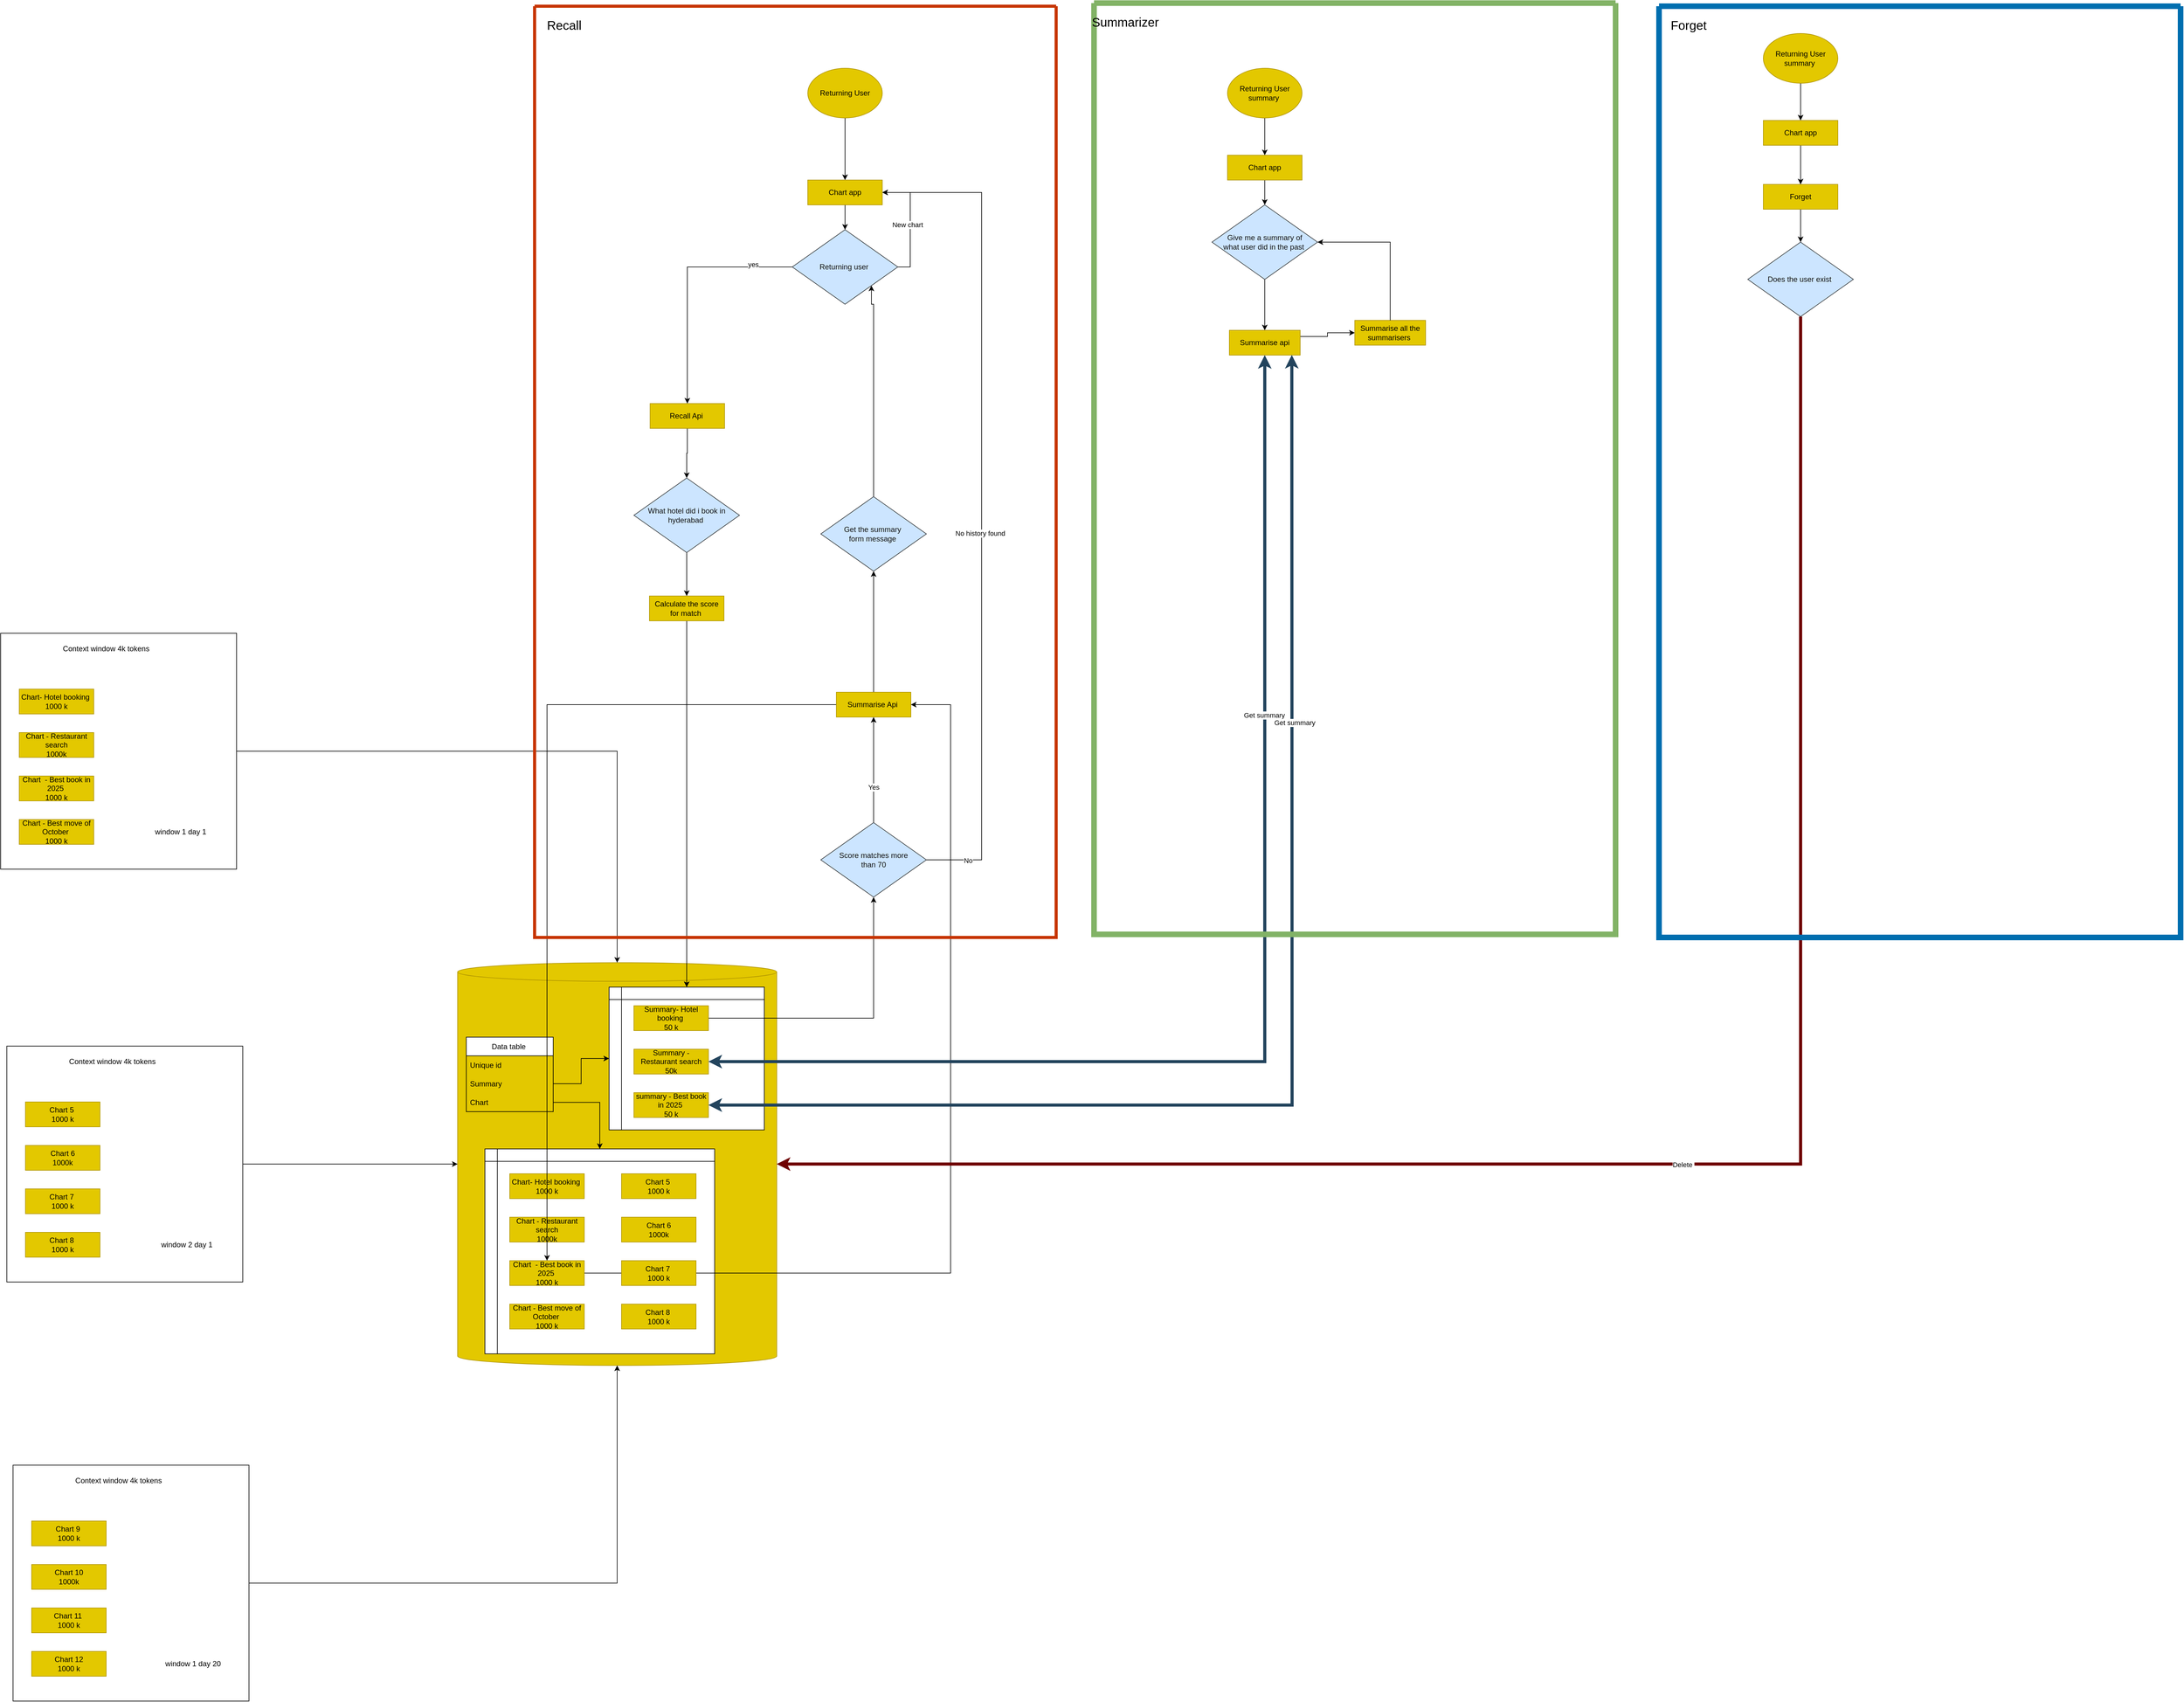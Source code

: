 <mxfile version="28.2.8" pages="2">
  <diagram id="8LyqSPcEujd6KH6hlyxl" name="New_architecture">
    <mxGraphModel dx="2545" dy="3112" grid="1" gridSize="7" guides="1" tooltips="1" connect="1" arrows="1" fold="1" page="1" pageScale="1" pageWidth="827" pageHeight="1169" math="0" shadow="0">
      <root>
        <mxCell id="0" />
        <mxCell id="1" parent="0" />
        <mxCell id="uuoD8QPb-tx_Q9Rzocjs-1" value="" style="whiteSpace=wrap;html=1;aspect=fixed;" parent="1" vertex="1">
          <mxGeometry x="290" width="380" height="380" as="geometry" />
        </mxCell>
        <mxCell id="uuoD8QPb-tx_Q9Rzocjs-2" value="Chart 1&amp;nbsp;&lt;div&gt;1000 k&lt;/div&gt;" style="rounded=0;whiteSpace=wrap;html=1;fillColor=#e3c800;fontColor=#000000;strokeColor=#B09500;" parent="1" vertex="1">
          <mxGeometry x="320" y="90" width="120" height="40" as="geometry" />
        </mxCell>
        <mxCell id="uuoD8QPb-tx_Q9Rzocjs-3" value="Chart - Restaurant search&lt;div&gt;1000k&lt;/div&gt;" style="rounded=0;whiteSpace=wrap;html=1;fillColor=#e3c800;fontColor=#000000;strokeColor=#B09500;" parent="1" vertex="1">
          <mxGeometry x="320" y="160" width="120" height="40" as="geometry" />
        </mxCell>
        <mxCell id="uuoD8QPb-tx_Q9Rzocjs-4" value="Chart&amp;nbsp; - Best book in 2025&amp;nbsp;&lt;div&gt;1000 k&lt;/div&gt;" style="rounded=0;whiteSpace=wrap;html=1;fillColor=#e3c800;fontColor=#000000;strokeColor=#B09500;" parent="1" vertex="1">
          <mxGeometry x="320" y="230" width="120" height="40" as="geometry" />
        </mxCell>
        <mxCell id="uuoD8QPb-tx_Q9Rzocjs-5" value="Chart - Best move of October&amp;nbsp;&lt;div&gt;1000 k&lt;/div&gt;" style="rounded=0;whiteSpace=wrap;html=1;fillColor=#e3c800;fontColor=#000000;strokeColor=#B09500;" parent="1" vertex="1">
          <mxGeometry x="320" y="300" width="120" height="40" as="geometry" />
        </mxCell>
        <mxCell id="uuoD8QPb-tx_Q9Rzocjs-6" value="Context window 4k tokens" style="text;html=1;align=center;verticalAlign=middle;whiteSpace=wrap;rounded=0;" parent="1" vertex="1">
          <mxGeometry x="380" y="10" width="160" height="30" as="geometry" />
        </mxCell>
        <mxCell id="uuoD8QPb-tx_Q9Rzocjs-12" value="window 1 day 1" style="text;html=1;align=center;verticalAlign=middle;whiteSpace=wrap;rounded=0;" parent="1" vertex="1">
          <mxGeometry x="500" y="305" width="160" height="30" as="geometry" />
        </mxCell>
        <mxCell id="uuoD8QPb-tx_Q9Rzocjs-13" value="" style="whiteSpace=wrap;html=1;aspect=fixed;" parent="1" vertex="1">
          <mxGeometry x="300" y="665" width="380" height="380" as="geometry" />
        </mxCell>
        <mxCell id="uuoD8QPb-tx_Q9Rzocjs-14" value="Chart 5&amp;nbsp;&lt;div&gt;1000 k&lt;/div&gt;" style="rounded=0;whiteSpace=wrap;html=1;fillColor=#e3c800;fontColor=#000000;strokeColor=#B09500;" parent="1" vertex="1">
          <mxGeometry x="330" y="755" width="120" height="40" as="geometry" />
        </mxCell>
        <mxCell id="uuoD8QPb-tx_Q9Rzocjs-15" value="Chart 6&lt;div&gt;1000k&lt;/div&gt;" style="rounded=0;whiteSpace=wrap;html=1;fillColor=#e3c800;fontColor=#000000;strokeColor=#B09500;" parent="1" vertex="1">
          <mxGeometry x="330" y="825" width="120" height="40" as="geometry" />
        </mxCell>
        <mxCell id="uuoD8QPb-tx_Q9Rzocjs-16" value="Chart 7&amp;nbsp;&lt;div&gt;1000 k&lt;/div&gt;" style="rounded=0;whiteSpace=wrap;html=1;fillColor=#e3c800;fontColor=#000000;strokeColor=#B09500;" parent="1" vertex="1">
          <mxGeometry x="330" y="895" width="120" height="40" as="geometry" />
        </mxCell>
        <mxCell id="uuoD8QPb-tx_Q9Rzocjs-17" value="Chart 8&amp;nbsp;&lt;div&gt;1000 k&lt;/div&gt;" style="rounded=0;whiteSpace=wrap;html=1;fillColor=#e3c800;fontColor=#000000;strokeColor=#B09500;" parent="1" vertex="1">
          <mxGeometry x="330" y="965" width="120" height="40" as="geometry" />
        </mxCell>
        <mxCell id="uuoD8QPb-tx_Q9Rzocjs-18" value="Context window 4k tokens" style="text;html=1;align=center;verticalAlign=middle;whiteSpace=wrap;rounded=0;" parent="1" vertex="1">
          <mxGeometry x="390" y="675" width="160" height="30" as="geometry" />
        </mxCell>
        <mxCell id="uuoD8QPb-tx_Q9Rzocjs-24" value="window 2 day 1" style="text;html=1;align=center;verticalAlign=middle;whiteSpace=wrap;rounded=0;" parent="1" vertex="1">
          <mxGeometry x="510" y="970" width="160" height="30" as="geometry" />
        </mxCell>
        <mxCell id="uuoD8QPb-tx_Q9Rzocjs-25" value="" style="whiteSpace=wrap;html=1;aspect=fixed;" parent="1" vertex="1">
          <mxGeometry x="310" y="1340" width="380" height="380" as="geometry" />
        </mxCell>
        <mxCell id="uuoD8QPb-tx_Q9Rzocjs-26" value="Chart 9&amp;nbsp;&lt;div&gt;1000 k&lt;/div&gt;" style="rounded=0;whiteSpace=wrap;html=1;fillColor=#e3c800;fontColor=#000000;strokeColor=#B09500;" parent="1" vertex="1">
          <mxGeometry x="340" y="1430" width="120" height="40" as="geometry" />
        </mxCell>
        <mxCell id="uuoD8QPb-tx_Q9Rzocjs-27" value="Chart 10&lt;div&gt;1000k&lt;/div&gt;" style="rounded=0;whiteSpace=wrap;html=1;fillColor=#e3c800;fontColor=#000000;strokeColor=#B09500;" parent="1" vertex="1">
          <mxGeometry x="340" y="1500" width="120" height="40" as="geometry" />
        </mxCell>
        <mxCell id="uuoD8QPb-tx_Q9Rzocjs-28" value="Chart 11&amp;nbsp;&lt;div&gt;1000 k&lt;/div&gt;" style="rounded=0;whiteSpace=wrap;html=1;fillColor=#e3c800;fontColor=#000000;strokeColor=#B09500;" parent="1" vertex="1">
          <mxGeometry x="340" y="1570" width="120" height="40" as="geometry" />
        </mxCell>
        <mxCell id="uuoD8QPb-tx_Q9Rzocjs-29" value="Chart 12&lt;div&gt;1000 k&lt;/div&gt;" style="rounded=0;whiteSpace=wrap;html=1;fillColor=#e3c800;fontColor=#000000;strokeColor=#B09500;" parent="1" vertex="1">
          <mxGeometry x="340" y="1640" width="120" height="40" as="geometry" />
        </mxCell>
        <mxCell id="uuoD8QPb-tx_Q9Rzocjs-30" value="Context window 4k tokens" style="text;html=1;align=center;verticalAlign=middle;whiteSpace=wrap;rounded=0;" parent="1" vertex="1">
          <mxGeometry x="400" y="1350" width="160" height="30" as="geometry" />
        </mxCell>
        <mxCell id="uuoD8QPb-tx_Q9Rzocjs-36" value="window 1 day 20" style="text;html=1;align=center;verticalAlign=middle;whiteSpace=wrap;rounded=0;" parent="1" vertex="1">
          <mxGeometry x="520" y="1645" width="160" height="30" as="geometry" />
        </mxCell>
        <mxCell id="uuoD8QPb-tx_Q9Rzocjs-37" value="Chart- Hotel booking&amp;nbsp;&lt;div&gt;1000 k&lt;/div&gt;" style="rounded=0;whiteSpace=wrap;html=1;fillColor=#e3c800;fontColor=#000000;strokeColor=#B09500;" parent="1" vertex="1">
          <mxGeometry x="320" y="90" width="120" height="40" as="geometry" />
        </mxCell>
        <mxCell id="9zUU7KiRwPACSc13QW3s-1" value="" style="shape=cylinder3;whiteSpace=wrap;html=1;boundedLbl=1;backgroundOutline=1;size=15;fillColor=#e3c800;fontColor=#000000;strokeColor=#B09500;" parent="1" vertex="1">
          <mxGeometry x="1026" y="530.63" width="514" height="648.75" as="geometry" />
        </mxCell>
        <mxCell id="9zUU7KiRwPACSc13QW3s-2" value="Data table&amp;nbsp;" style="swimlane;fontStyle=0;childLayout=stackLayout;horizontal=1;startSize=30;horizontalStack=0;resizeParent=1;resizeParentMax=0;resizeLast=0;collapsible=1;marginBottom=0;whiteSpace=wrap;html=1;" parent="1" vertex="1">
          <mxGeometry x="1040" y="650.63" width="140" height="120" as="geometry" />
        </mxCell>
        <mxCell id="9zUU7KiRwPACSc13QW3s-3" value="Unique id&amp;nbsp;" style="text;strokeColor=none;fillColor=none;align=left;verticalAlign=middle;spacingLeft=4;spacingRight=4;overflow=hidden;points=[[0,0.5],[1,0.5]];portConstraint=eastwest;rotatable=0;whiteSpace=wrap;html=1;" parent="9zUU7KiRwPACSc13QW3s-2" vertex="1">
          <mxGeometry y="30" width="140" height="30" as="geometry" />
        </mxCell>
        <mxCell id="9zUU7KiRwPACSc13QW3s-4" value="Summary&amp;nbsp;" style="text;strokeColor=none;fillColor=none;align=left;verticalAlign=middle;spacingLeft=4;spacingRight=4;overflow=hidden;points=[[0,0.5],[1,0.5]];portConstraint=eastwest;rotatable=0;whiteSpace=wrap;html=1;" parent="9zUU7KiRwPACSc13QW3s-2" vertex="1">
          <mxGeometry y="60" width="140" height="30" as="geometry" />
        </mxCell>
        <mxCell id="9zUU7KiRwPACSc13QW3s-5" value="Chart&amp;nbsp;" style="text;strokeColor=none;fillColor=none;align=left;verticalAlign=middle;spacingLeft=4;spacingRight=4;overflow=hidden;points=[[0,0.5],[1,0.5]];portConstraint=eastwest;rotatable=0;whiteSpace=wrap;html=1;" parent="9zUU7KiRwPACSc13QW3s-2" vertex="1">
          <mxGeometry y="90" width="140" height="30" as="geometry" />
        </mxCell>
        <mxCell id="9zUU7KiRwPACSc13QW3s-8" style="edgeStyle=orthogonalEdgeStyle;rounded=0;orthogonalLoop=1;jettySize=auto;html=1;entryX=0.5;entryY=0;entryDx=0;entryDy=0;entryPerimeter=0;" parent="1" source="uuoD8QPb-tx_Q9Rzocjs-1" target="9zUU7KiRwPACSc13QW3s-1" edge="1">
          <mxGeometry relative="1" as="geometry" />
        </mxCell>
        <mxCell id="9zUU7KiRwPACSc13QW3s-9" style="edgeStyle=orthogonalEdgeStyle;rounded=0;orthogonalLoop=1;jettySize=auto;html=1;entryX=0;entryY=0.5;entryDx=0;entryDy=0;entryPerimeter=0;" parent="1" source="uuoD8QPb-tx_Q9Rzocjs-13" target="9zUU7KiRwPACSc13QW3s-1" edge="1">
          <mxGeometry relative="1" as="geometry" />
        </mxCell>
        <mxCell id="9zUU7KiRwPACSc13QW3s-10" style="edgeStyle=orthogonalEdgeStyle;rounded=0;orthogonalLoop=1;jettySize=auto;html=1;exitX=1;exitY=0.5;exitDx=0;exitDy=0;entryX=0.5;entryY=1;entryDx=0;entryDy=0;entryPerimeter=0;" parent="1" source="uuoD8QPb-tx_Q9Rzocjs-25" target="9zUU7KiRwPACSc13QW3s-1" edge="1">
          <mxGeometry relative="1" as="geometry" />
        </mxCell>
        <mxCell id="9zUU7KiRwPACSc13QW3s-13" value="" style="shape=internalStorage;whiteSpace=wrap;html=1;backgroundOutline=1;" parent="1" vertex="1">
          <mxGeometry x="1070" y="830.63" width="370" height="330" as="geometry" />
        </mxCell>
        <mxCell id="9zUU7KiRwPACSc13QW3s-19" value="Chart - Restaurant search&lt;div&gt;1000k&lt;/div&gt;" style="rounded=0;whiteSpace=wrap;html=1;fillColor=#e3c800;fontColor=#000000;strokeColor=#B09500;" parent="1" vertex="1">
          <mxGeometry x="1110" y="940.63" width="120" height="40" as="geometry" />
        </mxCell>
        <mxCell id="aKKALhu0EyCBKWYZAUui-30" style="edgeStyle=orthogonalEdgeStyle;rounded=0;orthogonalLoop=1;jettySize=auto;html=1;exitX=1;exitY=0.5;exitDx=0;exitDy=0;" parent="1" source="9zUU7KiRwPACSc13QW3s-20" target="aKKALhu0EyCBKWYZAUui-11" edge="1">
          <mxGeometry relative="1" as="geometry">
            <mxPoint x="1770" y="110" as="targetPoint" />
            <Array as="points">
              <mxPoint x="1820" y="1031" />
              <mxPoint x="1820" y="115" />
            </Array>
          </mxGeometry>
        </mxCell>
        <mxCell id="9zUU7KiRwPACSc13QW3s-20" value="Chart&amp;nbsp; - Best book in 2025&amp;nbsp;&lt;div&gt;1000 k&lt;/div&gt;" style="rounded=0;whiteSpace=wrap;html=1;fillColor=#e3c800;fontColor=#000000;strokeColor=#B09500;" parent="1" vertex="1">
          <mxGeometry x="1110" y="1010.63" width="120" height="40" as="geometry" />
        </mxCell>
        <mxCell id="9zUU7KiRwPACSc13QW3s-21" value="Chart - Best move of October&amp;nbsp;&lt;div&gt;1000 k&lt;/div&gt;" style="rounded=0;whiteSpace=wrap;html=1;fillColor=#e3c800;fontColor=#000000;strokeColor=#B09500;" parent="1" vertex="1">
          <mxGeometry x="1110" y="1080.63" width="120" height="40" as="geometry" />
        </mxCell>
        <mxCell id="9zUU7KiRwPACSc13QW3s-22" value="Chart- Hotel booking&amp;nbsp;&lt;div&gt;1000 k&lt;/div&gt;" style="rounded=0;whiteSpace=wrap;html=1;fillColor=#e3c800;fontColor=#000000;strokeColor=#B09500;" parent="1" vertex="1">
          <mxGeometry x="1110" y="870.63" width="120" height="40" as="geometry" />
        </mxCell>
        <mxCell id="9zUU7KiRwPACSc13QW3s-23" value="Chart 5&amp;nbsp;&lt;div&gt;1000 k&lt;/div&gt;" style="rounded=0;whiteSpace=wrap;html=1;fillColor=#e3c800;fontColor=#000000;strokeColor=#B09500;" parent="1" vertex="1">
          <mxGeometry x="1290" y="870.63" width="120" height="40" as="geometry" />
        </mxCell>
        <mxCell id="9zUU7KiRwPACSc13QW3s-24" value="Chart 6&lt;div&gt;1000k&lt;/div&gt;" style="rounded=0;whiteSpace=wrap;html=1;fillColor=#e3c800;fontColor=#000000;strokeColor=#B09500;" parent="1" vertex="1">
          <mxGeometry x="1290" y="940.63" width="120" height="40" as="geometry" />
        </mxCell>
        <mxCell id="9zUU7KiRwPACSc13QW3s-25" value="Chart 7&amp;nbsp;&lt;div&gt;1000 k&lt;/div&gt;" style="rounded=0;whiteSpace=wrap;html=1;fillColor=#e3c800;fontColor=#000000;strokeColor=#B09500;" parent="1" vertex="1">
          <mxGeometry x="1290" y="1010.63" width="120" height="40" as="geometry" />
        </mxCell>
        <mxCell id="9zUU7KiRwPACSc13QW3s-26" value="Chart 8&amp;nbsp;&lt;div&gt;1000 k&lt;/div&gt;" style="rounded=0;whiteSpace=wrap;html=1;fillColor=#e3c800;fontColor=#000000;strokeColor=#B09500;" parent="1" vertex="1">
          <mxGeometry x="1290" y="1080.63" width="120" height="40" as="geometry" />
        </mxCell>
        <mxCell id="TGl_6hskBly4IPpIEudd-1" style="edgeStyle=orthogonalEdgeStyle;rounded=0;orthogonalLoop=1;jettySize=auto;html=1;entryX=0.5;entryY=0;entryDx=0;entryDy=0;" parent="1" source="9zUU7KiRwPACSc13QW3s-5" target="9zUU7KiRwPACSc13QW3s-13" edge="1">
          <mxGeometry relative="1" as="geometry" />
        </mxCell>
        <mxCell id="aKKALhu0EyCBKWYZAUui-13" style="edgeStyle=orthogonalEdgeStyle;rounded=0;orthogonalLoop=1;jettySize=auto;html=1;" parent="1" source="aKKALhu0EyCBKWYZAUui-1" target="aKKALhu0EyCBKWYZAUui-2" edge="1">
          <mxGeometry relative="1" as="geometry" />
        </mxCell>
        <mxCell id="aKKALhu0EyCBKWYZAUui-1" value="Recall Api&amp;nbsp;" style="rounded=0;whiteSpace=wrap;html=1;fillColor=#e3c800;fontColor=#000000;strokeColor=#B09500;" parent="1" vertex="1">
          <mxGeometry x="1336" y="-370" width="120" height="40" as="geometry" />
        </mxCell>
        <mxCell id="aKKALhu0EyCBKWYZAUui-14" style="edgeStyle=orthogonalEdgeStyle;rounded=0;orthogonalLoop=1;jettySize=auto;html=1;entryX=0.5;entryY=0;entryDx=0;entryDy=0;" parent="1" source="aKKALhu0EyCBKWYZAUui-2" target="aKKALhu0EyCBKWYZAUui-15" edge="1">
          <mxGeometry relative="1" as="geometry">
            <mxPoint x="1395" y="-20" as="targetPoint" />
          </mxGeometry>
        </mxCell>
        <mxCell id="aKKALhu0EyCBKWYZAUui-2" value="&lt;font style=&quot;color: rgb(17, 17, 17);&quot;&gt;What hotel did i book in hyderabad&amp;nbsp;&lt;/font&gt;" style="rhombus;whiteSpace=wrap;html=1;fillColor=#cce5ff;strokeColor=#36393d;" parent="1" vertex="1">
          <mxGeometry x="1310" y="-250" width="170" height="120" as="geometry" />
        </mxCell>
        <mxCell id="aKKALhu0EyCBKWYZAUui-3" value="" style="shape=internalStorage;whiteSpace=wrap;html=1;backgroundOutline=1;" parent="1" vertex="1">
          <mxGeometry x="1270" y="570" width="250" height="230" as="geometry" />
        </mxCell>
        <mxCell id="aKKALhu0EyCBKWYZAUui-4" value="Summary - Restaurant search&lt;div&gt;50k&lt;/div&gt;" style="rounded=0;whiteSpace=wrap;html=1;fillColor=#e3c800;fontColor=#000000;strokeColor=#B09500;" parent="1" vertex="1">
          <mxGeometry x="1310" y="670" width="120" height="40" as="geometry" />
        </mxCell>
        <mxCell id="aKKALhu0EyCBKWYZAUui-16" style="edgeStyle=orthogonalEdgeStyle;rounded=0;orthogonalLoop=1;jettySize=auto;html=1;entryX=0.5;entryY=1;entryDx=0;entryDy=0;exitX=1;exitY=0.5;exitDx=0;exitDy=0;" parent="1" source="aKKALhu0EyCBKWYZAUui-7" target="aKKALhu0EyCBKWYZAUui-17" edge="1">
          <mxGeometry relative="1" as="geometry">
            <mxPoint x="1809.93" y="420" as="targetPoint" />
            <mxPoint x="1709.997" y="780" as="sourcePoint" />
          </mxGeometry>
        </mxCell>
        <mxCell id="aKKALhu0EyCBKWYZAUui-5" value="summary - Best book in 2025&amp;nbsp;&lt;div&gt;50 k&lt;/div&gt;" style="rounded=0;whiteSpace=wrap;html=1;fillColor=#e3c800;fontColor=#000000;strokeColor=#B09500;" parent="1" vertex="1">
          <mxGeometry x="1310" y="740" width="120" height="40" as="geometry" />
        </mxCell>
        <mxCell id="aKKALhu0EyCBKWYZAUui-7" value="Summary- Hotel booking&amp;nbsp;&lt;div&gt;50 k&lt;/div&gt;" style="rounded=0;whiteSpace=wrap;html=1;fillColor=#e3c800;fontColor=#000000;strokeColor=#B09500;" parent="1" vertex="1">
          <mxGeometry x="1310" y="600" width="120" height="40" as="geometry" />
        </mxCell>
        <mxCell id="aKKALhu0EyCBKWYZAUui-8" style="edgeStyle=orthogonalEdgeStyle;rounded=0;orthogonalLoop=1;jettySize=auto;html=1;entryX=0;entryY=0.5;entryDx=0;entryDy=0;" parent="1" source="9zUU7KiRwPACSc13QW3s-4" target="aKKALhu0EyCBKWYZAUui-3" edge="1">
          <mxGeometry relative="1" as="geometry" />
        </mxCell>
        <mxCell id="aKKALhu0EyCBKWYZAUui-66" style="edgeStyle=orthogonalEdgeStyle;rounded=0;orthogonalLoop=1;jettySize=auto;html=1;exitX=0.5;exitY=1;exitDx=0;exitDy=0;entryX=0.5;entryY=0;entryDx=0;entryDy=0;" parent="1" source="aKKALhu0EyCBKWYZAUui-9" target="aKKALhu0EyCBKWYZAUui-10" edge="1">
          <mxGeometry relative="1" as="geometry" />
        </mxCell>
        <mxCell id="aKKALhu0EyCBKWYZAUui-9" value="Forget" style="rounded=0;whiteSpace=wrap;html=1;fillColor=#e3c800;fontColor=#000000;strokeColor=#B09500;" parent="1" vertex="1">
          <mxGeometry x="3129" y="-723" width="120" height="40" as="geometry" />
        </mxCell>
        <mxCell id="aKKALhu0EyCBKWYZAUui-10" value="&lt;font style=&quot;color: rgb(17, 17, 17);&quot;&gt;Does the user exist&amp;nbsp;&lt;/font&gt;" style="rhombus;whiteSpace=wrap;html=1;fillColor=#cce5ff;strokeColor=#36393d;" parent="1" vertex="1">
          <mxGeometry x="3104" y="-630" width="170" height="120" as="geometry" />
        </mxCell>
        <mxCell id="aKKALhu0EyCBKWYZAUui-20" style="edgeStyle=orthogonalEdgeStyle;rounded=0;orthogonalLoop=1;jettySize=auto;html=1;" parent="1" source="aKKALhu0EyCBKWYZAUui-11" target="aKKALhu0EyCBKWYZAUui-12" edge="1">
          <mxGeometry relative="1" as="geometry" />
        </mxCell>
        <mxCell id="aKKALhu0EyCBKWYZAUui-29" style="edgeStyle=orthogonalEdgeStyle;rounded=0;orthogonalLoop=1;jettySize=auto;html=1;" parent="1" source="aKKALhu0EyCBKWYZAUui-11" target="9zUU7KiRwPACSc13QW3s-20" edge="1">
          <mxGeometry relative="1" as="geometry" />
        </mxCell>
        <mxCell id="aKKALhu0EyCBKWYZAUui-11" value="Summarise Api&amp;nbsp;" style="rounded=0;whiteSpace=wrap;html=1;fillColor=#e3c800;fontColor=#000000;strokeColor=#B09500;" parent="1" vertex="1">
          <mxGeometry x="1636" y="95" width="120" height="40" as="geometry" />
        </mxCell>
        <mxCell id="aKKALhu0EyCBKWYZAUui-25" style="edgeStyle=orthogonalEdgeStyle;rounded=0;orthogonalLoop=1;jettySize=auto;html=1;exitX=0.5;exitY=0;exitDx=0;exitDy=0;entryX=1;entryY=1;entryDx=0;entryDy=0;" parent="1" source="aKKALhu0EyCBKWYZAUui-12" target="aKKALhu0EyCBKWYZAUui-22" edge="1">
          <mxGeometry relative="1" as="geometry">
            <Array as="points">
              <mxPoint x="1696" y="-530" />
              <mxPoint x="1692" y="-530" />
            </Array>
          </mxGeometry>
        </mxCell>
        <mxCell id="aKKALhu0EyCBKWYZAUui-12" value="&lt;font style=&quot;color: rgb(17, 17, 17);&quot;&gt;Get the summary&amp;nbsp;&lt;/font&gt;&lt;div&gt;&lt;font style=&quot;color: rgb(17, 17, 17);&quot;&gt;form message&amp;nbsp;&lt;/font&gt;&lt;/div&gt;" style="rhombus;whiteSpace=wrap;html=1;fillColor=#cce5ff;strokeColor=#36393d;" parent="1" vertex="1">
          <mxGeometry x="1611" y="-220" width="170" height="120" as="geometry" />
        </mxCell>
        <mxCell id="aKKALhu0EyCBKWYZAUui-18" style="edgeStyle=orthogonalEdgeStyle;rounded=0;orthogonalLoop=1;jettySize=auto;html=1;" parent="1" source="aKKALhu0EyCBKWYZAUui-15" target="aKKALhu0EyCBKWYZAUui-3" edge="1">
          <mxGeometry relative="1" as="geometry" />
        </mxCell>
        <mxCell id="aKKALhu0EyCBKWYZAUui-15" value="Calculate the score for match&amp;nbsp;" style="rounded=0;whiteSpace=wrap;html=1;fillColor=#e3c800;fontColor=#000000;strokeColor=#B09500;" parent="1" vertex="1">
          <mxGeometry x="1335" y="-60" width="120" height="40" as="geometry" />
        </mxCell>
        <mxCell id="aKKALhu0EyCBKWYZAUui-19" style="edgeStyle=orthogonalEdgeStyle;rounded=0;orthogonalLoop=1;jettySize=auto;html=1;entryX=0.5;entryY=1;entryDx=0;entryDy=0;" parent="1" source="aKKALhu0EyCBKWYZAUui-17" target="aKKALhu0EyCBKWYZAUui-11" edge="1">
          <mxGeometry relative="1" as="geometry" />
        </mxCell>
        <mxCell id="aKKALhu0EyCBKWYZAUui-34" value="Yes" style="edgeLabel;html=1;align=center;verticalAlign=middle;resizable=0;points=[];" parent="aKKALhu0EyCBKWYZAUui-19" vertex="1" connectable="0">
          <mxGeometry x="-0.326" relative="1" as="geometry">
            <mxPoint as="offset" />
          </mxGeometry>
        </mxCell>
        <mxCell id="aKKALhu0EyCBKWYZAUui-31" style="edgeStyle=orthogonalEdgeStyle;rounded=0;orthogonalLoop=1;jettySize=auto;html=1;exitX=1;exitY=0.5;exitDx=0;exitDy=0;entryX=1;entryY=0.5;entryDx=0;entryDy=0;" parent="1" source="aKKALhu0EyCBKWYZAUui-17" target="aKKALhu0EyCBKWYZAUui-26" edge="1">
          <mxGeometry relative="1" as="geometry">
            <Array as="points">
              <mxPoint x="1870" y="365" />
              <mxPoint x="1870" y="-710" />
            </Array>
          </mxGeometry>
        </mxCell>
        <mxCell id="aKKALhu0EyCBKWYZAUui-32" value="No history found&amp;nbsp;" style="edgeLabel;html=1;align=center;verticalAlign=middle;resizable=0;points=[];" parent="aKKALhu0EyCBKWYZAUui-31" vertex="1" connectable="0">
          <mxGeometry x="-0.071" y="1" relative="1" as="geometry">
            <mxPoint as="offset" />
          </mxGeometry>
        </mxCell>
        <mxCell id="aKKALhu0EyCBKWYZAUui-33" value="No" style="edgeLabel;html=1;align=center;verticalAlign=middle;resizable=0;points=[];" parent="aKKALhu0EyCBKWYZAUui-31" vertex="1" connectable="0">
          <mxGeometry x="-0.899" y="-1" relative="1" as="geometry">
            <mxPoint as="offset" />
          </mxGeometry>
        </mxCell>
        <mxCell id="aKKALhu0EyCBKWYZAUui-17" value="&lt;font style=&quot;color: rgb(17, 17, 17);&quot;&gt;Score matches more &lt;br&gt;than 70&lt;/font&gt;" style="rhombus;whiteSpace=wrap;html=1;fillColor=#cce5ff;strokeColor=#36393d;" parent="1" vertex="1">
          <mxGeometry x="1611" y="305" width="170" height="120" as="geometry" />
        </mxCell>
        <mxCell id="aKKALhu0EyCBKWYZAUui-28" style="edgeStyle=orthogonalEdgeStyle;rounded=0;orthogonalLoop=1;jettySize=auto;html=1;" parent="1" source="aKKALhu0EyCBKWYZAUui-21" target="aKKALhu0EyCBKWYZAUui-26" edge="1">
          <mxGeometry relative="1" as="geometry" />
        </mxCell>
        <mxCell id="aKKALhu0EyCBKWYZAUui-21" value="Returning User" style="ellipse;whiteSpace=wrap;html=1;fillColor=#e3c800;strokeColor=#B09500;fontColor=#000000;" parent="1" vertex="1">
          <mxGeometry x="1590" y="-910" width="120" height="80" as="geometry" />
        </mxCell>
        <mxCell id="aKKALhu0EyCBKWYZAUui-24" style="edgeStyle=orthogonalEdgeStyle;rounded=0;orthogonalLoop=1;jettySize=auto;html=1;" parent="1" source="aKKALhu0EyCBKWYZAUui-22" target="aKKALhu0EyCBKWYZAUui-1" edge="1">
          <mxGeometry relative="1" as="geometry" />
        </mxCell>
        <mxCell id="aKKALhu0EyCBKWYZAUui-35" value="yes" style="edgeLabel;html=1;align=center;verticalAlign=middle;resizable=0;points=[];" parent="aKKALhu0EyCBKWYZAUui-24" vertex="1" connectable="0">
          <mxGeometry x="-0.677" y="-4" relative="1" as="geometry">
            <mxPoint as="offset" />
          </mxGeometry>
        </mxCell>
        <mxCell id="aKKALhu0EyCBKWYZAUui-36" style="edgeStyle=orthogonalEdgeStyle;rounded=0;orthogonalLoop=1;jettySize=auto;html=1;exitX=1;exitY=0.5;exitDx=0;exitDy=0;entryX=1;entryY=0.5;entryDx=0;entryDy=0;" parent="1" source="aKKALhu0EyCBKWYZAUui-22" target="aKKALhu0EyCBKWYZAUui-26" edge="1">
          <mxGeometry relative="1" as="geometry" />
        </mxCell>
        <mxCell id="aKKALhu0EyCBKWYZAUui-37" value="New chart&amp;nbsp;" style="edgeLabel;html=1;align=center;verticalAlign=middle;resizable=0;points=[];" parent="aKKALhu0EyCBKWYZAUui-36" vertex="1" connectable="0">
          <mxGeometry x="-0.051" y="3" relative="1" as="geometry">
            <mxPoint as="offset" />
          </mxGeometry>
        </mxCell>
        <mxCell id="aKKALhu0EyCBKWYZAUui-22" value="&lt;font color=&quot;#111111&quot;&gt;Returning user&amp;nbsp;&lt;/font&gt;" style="rhombus;whiteSpace=wrap;html=1;fillColor=#cce5ff;strokeColor=#36393d;" parent="1" vertex="1">
          <mxGeometry x="1565" y="-650" width="170" height="120" as="geometry" />
        </mxCell>
        <mxCell id="aKKALhu0EyCBKWYZAUui-27" style="edgeStyle=orthogonalEdgeStyle;rounded=0;orthogonalLoop=1;jettySize=auto;html=1;" parent="1" source="aKKALhu0EyCBKWYZAUui-26" target="aKKALhu0EyCBKWYZAUui-22" edge="1">
          <mxGeometry relative="1" as="geometry" />
        </mxCell>
        <mxCell id="aKKALhu0EyCBKWYZAUui-26" value="Chart app" style="rounded=0;whiteSpace=wrap;html=1;fillColor=#e3c800;fontColor=#000000;strokeColor=#B09500;" parent="1" vertex="1">
          <mxGeometry x="1590" y="-730" width="120" height="40" as="geometry" />
        </mxCell>
        <mxCell id="aKKALhu0EyCBKWYZAUui-38" value="" style="swimlane;startSize=0;fillColor=#fa6800;fontColor=#000000;strokeColor=#C73500;rounded=1;strokeWidth=5;" parent="1" vertex="1">
          <mxGeometry x="1150" y="-1010" width="840" height="1500" as="geometry" />
        </mxCell>
        <mxCell id="aKKALhu0EyCBKWYZAUui-39" value="&lt;font style=&quot;font-size: 20px;&quot;&gt;Recall&amp;nbsp;&lt;/font&gt;" style="text;html=1;align=center;verticalAlign=middle;resizable=0;points=[];autosize=1;strokeColor=none;fillColor=none;" parent="aKKALhu0EyCBKWYZAUui-38" vertex="1">
          <mxGeometry x="10" y="10" width="80" height="40" as="geometry" />
        </mxCell>
        <mxCell id="aKKALhu0EyCBKWYZAUui-44" style="edgeStyle=orthogonalEdgeStyle;rounded=0;orthogonalLoop=1;jettySize=auto;html=1;" parent="1" source="aKKALhu0EyCBKWYZAUui-40" target="aKKALhu0EyCBKWYZAUui-41" edge="1">
          <mxGeometry relative="1" as="geometry" />
        </mxCell>
        <mxCell id="aKKALhu0EyCBKWYZAUui-40" value="Returning User&lt;div&gt;summary&amp;nbsp;&lt;/div&gt;" style="ellipse;whiteSpace=wrap;html=1;fillColor=#e3c800;strokeColor=#B09500;fontColor=#000000;" parent="1" vertex="1">
          <mxGeometry x="2266" y="-910" width="120" height="80" as="geometry" />
        </mxCell>
        <mxCell id="aKKALhu0EyCBKWYZAUui-43" style="edgeStyle=orthogonalEdgeStyle;rounded=0;orthogonalLoop=1;jettySize=auto;html=1;exitX=0.5;exitY=1;exitDx=0;exitDy=0;" parent="1" source="aKKALhu0EyCBKWYZAUui-41" target="aKKALhu0EyCBKWYZAUui-42" edge="1">
          <mxGeometry relative="1" as="geometry" />
        </mxCell>
        <mxCell id="aKKALhu0EyCBKWYZAUui-41" value="Chart app" style="rounded=0;whiteSpace=wrap;html=1;fillColor=#e3c800;fontColor=#000000;strokeColor=#B09500;" parent="1" vertex="1">
          <mxGeometry x="2266" y="-770" width="120" height="40" as="geometry" />
        </mxCell>
        <mxCell id="aKKALhu0EyCBKWYZAUui-46" style="edgeStyle=orthogonalEdgeStyle;rounded=0;orthogonalLoop=1;jettySize=auto;html=1;entryX=0.5;entryY=0;entryDx=0;entryDy=0;" parent="1" source="aKKALhu0EyCBKWYZAUui-42" target="aKKALhu0EyCBKWYZAUui-45" edge="1">
          <mxGeometry relative="1" as="geometry" />
        </mxCell>
        <mxCell id="aKKALhu0EyCBKWYZAUui-42" value="&lt;font color=&quot;#111111&quot;&gt;Give me a summary of&lt;/font&gt;&lt;div&gt;&lt;font color=&quot;#111111&quot;&gt;what user did in the past&amp;nbsp;&lt;/font&gt;&lt;/div&gt;" style="rhombus;whiteSpace=wrap;html=1;fillColor=#cce5ff;strokeColor=#36393d;" parent="1" vertex="1">
          <mxGeometry x="2241" y="-690" width="170" height="120" as="geometry" />
        </mxCell>
        <mxCell id="aKKALhu0EyCBKWYZAUui-52" style="edgeStyle=orthogonalEdgeStyle;rounded=0;orthogonalLoop=1;jettySize=auto;html=1;exitX=1;exitY=0.25;exitDx=0;exitDy=0;" parent="1" source="aKKALhu0EyCBKWYZAUui-45" target="aKKALhu0EyCBKWYZAUui-51" edge="1">
          <mxGeometry relative="1" as="geometry" />
        </mxCell>
        <mxCell id="aKKALhu0EyCBKWYZAUui-45" value="Summarise api" style="rounded=0;whiteSpace=wrap;html=1;fillColor=#e3c800;fontColor=#000000;strokeColor=#B09500;" parent="1" vertex="1">
          <mxGeometry x="2269" y="-488" width="114" height="40" as="geometry" />
        </mxCell>
        <mxCell id="aKKALhu0EyCBKWYZAUui-48" value="" style="endArrow=classic;startArrow=classic;html=1;rounded=0;exitX=1;exitY=0.5;exitDx=0;exitDy=0;entryX=0.5;entryY=1;entryDx=0;entryDy=0;fillColor=#bac8d3;strokeColor=#23445d;strokeWidth=5;" parent="1" source="aKKALhu0EyCBKWYZAUui-4" target="aKKALhu0EyCBKWYZAUui-45" edge="1">
          <mxGeometry width="50" height="50" relative="1" as="geometry">
            <mxPoint x="2478" y="-97" as="sourcePoint" />
            <mxPoint x="2528" y="-147" as="targetPoint" />
            <Array as="points">
              <mxPoint x="2326" y="690" />
            </Array>
          </mxGeometry>
        </mxCell>
        <mxCell id="aKKALhu0EyCBKWYZAUui-56" value="Get summary" style="edgeLabel;html=1;align=center;verticalAlign=middle;resizable=0;points=[];" parent="aKKALhu0EyCBKWYZAUui-48" vertex="1" connectable="0">
          <mxGeometry x="0.431" y="1" relative="1" as="geometry">
            <mxPoint y="1" as="offset" />
          </mxGeometry>
        </mxCell>
        <mxCell id="aKKALhu0EyCBKWYZAUui-49" value="" style="endArrow=classic;startArrow=classic;html=1;rounded=0;exitX=1;exitY=0.5;exitDx=0;exitDy=0;entryX=0.882;entryY=0.993;entryDx=0;entryDy=0;fillColor=#bac8d3;strokeColor=#23445d;strokeWidth=5;entryPerimeter=0;" parent="1" source="aKKALhu0EyCBKWYZAUui-5" target="aKKALhu0EyCBKWYZAUui-45" edge="1">
          <mxGeometry width="50" height="50" relative="1" as="geometry">
            <mxPoint x="1470" y="770.63" as="sourcePoint" />
            <mxPoint x="2366" y="-367.37" as="targetPoint" />
            <Array as="points">
              <mxPoint x="2370" y="760" />
            </Array>
          </mxGeometry>
        </mxCell>
        <mxCell id="aKKALhu0EyCBKWYZAUui-55" value="Get summary" style="edgeLabel;html=1;align=center;verticalAlign=middle;resizable=0;points=[];" parent="aKKALhu0EyCBKWYZAUui-49" vertex="1" connectable="0">
          <mxGeometry x="0.449" y="-4" relative="1" as="geometry">
            <mxPoint as="offset" />
          </mxGeometry>
        </mxCell>
        <mxCell id="aKKALhu0EyCBKWYZAUui-51" value="Summarise all the summarisers&amp;nbsp;" style="rounded=0;whiteSpace=wrap;html=1;fillColor=#e3c800;fontColor=#000000;strokeColor=#B09500;" parent="1" vertex="1">
          <mxGeometry x="2471" y="-504" width="114" height="40" as="geometry" />
        </mxCell>
        <mxCell id="aKKALhu0EyCBKWYZAUui-54" value="" style="endArrow=classic;html=1;rounded=0;exitX=0.5;exitY=0;exitDx=0;exitDy=0;entryX=1;entryY=0.5;entryDx=0;entryDy=0;" parent="1" source="aKKALhu0EyCBKWYZAUui-51" target="aKKALhu0EyCBKWYZAUui-42" edge="1">
          <mxGeometry width="50" height="50" relative="1" as="geometry">
            <mxPoint x="2597" y="-300" as="sourcePoint" />
            <mxPoint x="2647" y="-350" as="targetPoint" />
            <Array as="points">
              <mxPoint x="2528" y="-630" />
            </Array>
          </mxGeometry>
        </mxCell>
        <mxCell id="aKKALhu0EyCBKWYZAUui-59" value="" style="swimlane;startSize=0;fillColor=#d5e8d4;strokeColor=#82b366;rounded=1;gradientColor=#97d077;strokeWidth=9;" parent="1" vertex="1">
          <mxGeometry x="2051" y="-1015" width="840" height="1500" as="geometry" />
        </mxCell>
        <mxCell id="aKKALhu0EyCBKWYZAUui-60" value="&lt;font style=&quot;font-size: 20px;&quot;&gt;Summarizer&lt;/font&gt;" style="text;html=1;align=center;verticalAlign=middle;resizable=0;points=[];autosize=1;strokeColor=none;fillColor=none;" parent="aKKALhu0EyCBKWYZAUui-59" vertex="1">
          <mxGeometry x="-13" y="9" width="126" height="42" as="geometry" />
        </mxCell>
        <mxCell id="aKKALhu0EyCBKWYZAUui-61" style="edgeStyle=orthogonalEdgeStyle;rounded=0;orthogonalLoop=1;jettySize=auto;html=1;" parent="1" source="aKKALhu0EyCBKWYZAUui-62" target="aKKALhu0EyCBKWYZAUui-63" edge="1">
          <mxGeometry relative="1" as="geometry" />
        </mxCell>
        <mxCell id="aKKALhu0EyCBKWYZAUui-62" value="Returning User&lt;div&gt;summary&amp;nbsp;&lt;/div&gt;" style="ellipse;whiteSpace=wrap;html=1;fillColor=#e3c800;strokeColor=#B09500;fontColor=#000000;" parent="1" vertex="1">
          <mxGeometry x="3129" y="-966" width="120" height="80" as="geometry" />
        </mxCell>
        <mxCell id="aKKALhu0EyCBKWYZAUui-65" style="edgeStyle=orthogonalEdgeStyle;rounded=0;orthogonalLoop=1;jettySize=auto;html=1;exitX=0.5;exitY=1;exitDx=0;exitDy=0;entryX=0.5;entryY=0;entryDx=0;entryDy=0;" parent="1" source="aKKALhu0EyCBKWYZAUui-63" target="aKKALhu0EyCBKWYZAUui-9" edge="1">
          <mxGeometry relative="1" as="geometry" />
        </mxCell>
        <mxCell id="aKKALhu0EyCBKWYZAUui-63" value="Chart app" style="rounded=0;whiteSpace=wrap;html=1;fillColor=#e3c800;fontColor=#000000;strokeColor=#B09500;" parent="1" vertex="1">
          <mxGeometry x="3129" y="-826" width="120" height="40" as="geometry" />
        </mxCell>
        <mxCell id="aKKALhu0EyCBKWYZAUui-68" style="edgeStyle=orthogonalEdgeStyle;rounded=0;orthogonalLoop=1;jettySize=auto;html=1;exitX=0.5;exitY=1;exitDx=0;exitDy=0;entryX=1;entryY=0.5;entryDx=0;entryDy=0;entryPerimeter=0;fillColor=#a20025;strokeColor=#6F0000;strokeWidth=5;" parent="1" source="aKKALhu0EyCBKWYZAUui-10" target="9zUU7KiRwPACSc13QW3s-1" edge="1">
          <mxGeometry relative="1" as="geometry" />
        </mxCell>
        <mxCell id="aKKALhu0EyCBKWYZAUui-70" value="Delete&amp;nbsp;" style="edgeLabel;html=1;align=center;verticalAlign=middle;resizable=0;points=[];" parent="aKKALhu0EyCBKWYZAUui-68" vertex="1" connectable="0">
          <mxGeometry x="0.032" y="1" relative="1" as="geometry">
            <mxPoint x="1" as="offset" />
          </mxGeometry>
        </mxCell>
        <mxCell id="aKKALhu0EyCBKWYZAUui-71" value="" style="swimlane;startSize=0;fillColor=#1ba1e2;strokeColor=#006EAF;rounded=1;strokeWidth=9;fontColor=#ffffff;" parent="1" vertex="1">
          <mxGeometry x="2961" y="-1010" width="840" height="1500" as="geometry" />
        </mxCell>
        <mxCell id="aKKALhu0EyCBKWYZAUui-72" value="&lt;font style=&quot;font-size: 20px;&quot;&gt;Forget&amp;nbsp;&lt;/font&gt;" style="text;html=1;align=center;verticalAlign=middle;resizable=0;points=[];autosize=1;strokeColor=none;fillColor=none;" parent="aKKALhu0EyCBKWYZAUui-71" vertex="1">
          <mxGeometry x="8" y="9" width="84" height="42" as="geometry" />
        </mxCell>
      </root>
    </mxGraphModel>
  </diagram>
  <diagram name="Old_architecture" id="6m8i2sBr_ybCJmKeT2LW">
    <mxGraphModel dx="2678" dy="2582" grid="1" gridSize="10" guides="1" tooltips="1" connect="1" arrows="1" fold="1" page="1" pageScale="1" pageWidth="827" pageHeight="1169" math="0" shadow="0">
      <root>
        <mxCell id="0" />
        <mxCell id="1" parent="0" />
        <mxCell id="UpMeaNitS67zg2q9sJvJ-1" value="" style="whiteSpace=wrap;html=1;aspect=fixed;" vertex="1" parent="1">
          <mxGeometry x="100" y="100" width="380" height="380" as="geometry" />
        </mxCell>
        <mxCell id="UpMeaNitS67zg2q9sJvJ-2" value="Chart 1&amp;nbsp;&lt;div&gt;1000 k&lt;/div&gt;" style="rounded=0;whiteSpace=wrap;html=1;fillColor=#e3c800;fontColor=#000000;strokeColor=#B09500;" vertex="1" parent="1">
          <mxGeometry x="130" y="190" width="120" height="40" as="geometry" />
        </mxCell>
        <mxCell id="UpMeaNitS67zg2q9sJvJ-72" style="edgeStyle=orthogonalEdgeStyle;rounded=0;orthogonalLoop=1;jettySize=auto;html=1;" edge="1" parent="1" source="UpMeaNitS67zg2q9sJvJ-4" target="UpMeaNitS67zg2q9sJvJ-70">
          <mxGeometry relative="1" as="geometry" />
        </mxCell>
        <mxCell id="UpMeaNitS67zg2q9sJvJ-4" value="Chart 2&lt;div&gt;1000k&lt;/div&gt;" style="rounded=0;whiteSpace=wrap;html=1;fillColor=#e3c800;fontColor=#000000;strokeColor=#B09500;" vertex="1" parent="1">
          <mxGeometry x="130" y="260" width="120" height="40" as="geometry" />
        </mxCell>
        <mxCell id="UpMeaNitS67zg2q9sJvJ-5" value="Chart 3&amp;nbsp;&lt;div&gt;1000 k&lt;/div&gt;" style="rounded=0;whiteSpace=wrap;html=1;fillColor=#e3c800;fontColor=#000000;strokeColor=#B09500;" vertex="1" parent="1">
          <mxGeometry x="130" y="330" width="120" height="40" as="geometry" />
        </mxCell>
        <mxCell id="UpMeaNitS67zg2q9sJvJ-6" value="Chart 4&amp;nbsp;&lt;div&gt;1000 k&lt;/div&gt;" style="rounded=0;whiteSpace=wrap;html=1;fillColor=#e3c800;fontColor=#000000;strokeColor=#B09500;" vertex="1" parent="1">
          <mxGeometry x="130" y="400" width="120" height="40" as="geometry" />
        </mxCell>
        <mxCell id="UpMeaNitS67zg2q9sJvJ-7" value="Context window 4k tokens" style="text;html=1;align=center;verticalAlign=middle;whiteSpace=wrap;rounded=0;" vertex="1" parent="1">
          <mxGeometry x="190" y="110" width="160" height="30" as="geometry" />
        </mxCell>
        <mxCell id="UpMeaNitS67zg2q9sJvJ-8" value="&lt;font style=&quot;color: rgb(9, 9, 9);&quot;&gt;Summariser 1&amp;nbsp;&lt;/font&gt;&lt;div&gt;&lt;font style=&quot;color: rgb(9, 9, 9);&quot;&gt;50 toekns&lt;/font&gt;&lt;/div&gt;" style="rounded=0;whiteSpace=wrap;html=1;fillColor=#e3c800;fontColor=#000000;strokeColor=#B09500;" vertex="1" parent="1">
          <mxGeometry x="330" y="280" width="120" height="40" as="geometry" />
        </mxCell>
        <mxCell id="UpMeaNitS67zg2q9sJvJ-15" value="" style="endArrow=classic;html=1;rounded=0;entryX=0;entryY=0.5;entryDx=0;entryDy=0;" edge="1" parent="1" target="UpMeaNitS67zg2q9sJvJ-8">
          <mxGeometry width="50" height="50" relative="1" as="geometry">
            <mxPoint x="250" y="210" as="sourcePoint" />
            <mxPoint x="300" y="160" as="targetPoint" />
          </mxGeometry>
        </mxCell>
        <mxCell id="UpMeaNitS67zg2q9sJvJ-16" value="" style="endArrow=classic;html=1;rounded=0;exitX=1;exitY=0.5;exitDx=0;exitDy=0;entryX=0;entryY=0.5;entryDx=0;entryDy=0;" edge="1" parent="1" source="UpMeaNitS67zg2q9sJvJ-4" target="UpMeaNitS67zg2q9sJvJ-8">
          <mxGeometry width="50" height="50" relative="1" as="geometry">
            <mxPoint x="270" y="360" as="sourcePoint" />
            <mxPoint x="320" y="310" as="targetPoint" />
          </mxGeometry>
        </mxCell>
        <mxCell id="UpMeaNitS67zg2q9sJvJ-17" value="" style="endArrow=classic;html=1;rounded=0;entryX=0;entryY=0.5;entryDx=0;entryDy=0;exitX=1;exitY=0.5;exitDx=0;exitDy=0;" edge="1" parent="1" source="UpMeaNitS67zg2q9sJvJ-5" target="UpMeaNitS67zg2q9sJvJ-8">
          <mxGeometry width="50" height="50" relative="1" as="geometry">
            <mxPoint x="290" y="410" as="sourcePoint" />
            <mxPoint x="340" y="360" as="targetPoint" />
          </mxGeometry>
        </mxCell>
        <mxCell id="UpMeaNitS67zg2q9sJvJ-18" value="" style="endArrow=classic;html=1;rounded=0;exitX=1;exitY=0.5;exitDx=0;exitDy=0;entryX=0;entryY=0.5;entryDx=0;entryDy=0;" edge="1" parent="1" source="UpMeaNitS67zg2q9sJvJ-6" target="UpMeaNitS67zg2q9sJvJ-8">
          <mxGeometry width="50" height="50" relative="1" as="geometry">
            <mxPoint x="280" y="470" as="sourcePoint" />
            <mxPoint x="330" y="420" as="targetPoint" />
          </mxGeometry>
        </mxCell>
        <mxCell id="UpMeaNitS67zg2q9sJvJ-19" value="window 1 day 1" style="text;html=1;align=center;verticalAlign=middle;whiteSpace=wrap;rounded=0;" vertex="1" parent="1">
          <mxGeometry x="310" y="405" width="160" height="30" as="geometry" />
        </mxCell>
        <mxCell id="UpMeaNitS67zg2q9sJvJ-74" style="edgeStyle=orthogonalEdgeStyle;rounded=0;orthogonalLoop=1;jettySize=auto;html=1;" edge="1" parent="1" source="UpMeaNitS67zg2q9sJvJ-32" target="UpMeaNitS67zg2q9sJvJ-70">
          <mxGeometry relative="1" as="geometry" />
        </mxCell>
        <mxCell id="UpMeaNitS67zg2q9sJvJ-32" value="" style="whiteSpace=wrap;html=1;aspect=fixed;" vertex="1" parent="1">
          <mxGeometry x="100" y="585" width="380" height="380" as="geometry" />
        </mxCell>
        <mxCell id="UpMeaNitS67zg2q9sJvJ-73" style="edgeStyle=orthogonalEdgeStyle;rounded=0;orthogonalLoop=1;jettySize=auto;html=1;exitX=0;exitY=0.5;exitDx=0;exitDy=0;" edge="1" parent="1" source="UpMeaNitS67zg2q9sJvJ-33" target="UpMeaNitS67zg2q9sJvJ-70">
          <mxGeometry relative="1" as="geometry" />
        </mxCell>
        <mxCell id="UpMeaNitS67zg2q9sJvJ-33" value="Chart 5&amp;nbsp;&lt;div&gt;1000 k&lt;/div&gt;" style="rounded=0;whiteSpace=wrap;html=1;fillColor=#e3c800;fontColor=#000000;strokeColor=#B09500;" vertex="1" parent="1">
          <mxGeometry x="130" y="675" width="120" height="40" as="geometry" />
        </mxCell>
        <mxCell id="UpMeaNitS67zg2q9sJvJ-34" value="Chart 6&lt;div&gt;1000k&lt;/div&gt;" style="rounded=0;whiteSpace=wrap;html=1;fillColor=#e3c800;fontColor=#000000;strokeColor=#B09500;" vertex="1" parent="1">
          <mxGeometry x="130" y="745" width="120" height="40" as="geometry" />
        </mxCell>
        <mxCell id="UpMeaNitS67zg2q9sJvJ-35" value="Chart 7&amp;nbsp;&lt;div&gt;1000 k&lt;/div&gt;" style="rounded=0;whiteSpace=wrap;html=1;fillColor=#e3c800;fontColor=#000000;strokeColor=#B09500;" vertex="1" parent="1">
          <mxGeometry x="130" y="815" width="120" height="40" as="geometry" />
        </mxCell>
        <mxCell id="UpMeaNitS67zg2q9sJvJ-36" value="Chart 8&amp;nbsp;&lt;div&gt;1000 k&lt;/div&gt;" style="rounded=0;whiteSpace=wrap;html=1;fillColor=#e3c800;fontColor=#000000;strokeColor=#B09500;" vertex="1" parent="1">
          <mxGeometry x="130" y="885" width="120" height="40" as="geometry" />
        </mxCell>
        <mxCell id="UpMeaNitS67zg2q9sJvJ-37" value="Context window 4k tokens" style="text;html=1;align=center;verticalAlign=middle;whiteSpace=wrap;rounded=0;" vertex="1" parent="1">
          <mxGeometry x="190" y="595" width="160" height="30" as="geometry" />
        </mxCell>
        <mxCell id="UpMeaNitS67zg2q9sJvJ-38" value="&lt;font style=&quot;color: rgb(9, 9, 9);&quot;&gt;Summariser 2&lt;/font&gt;&lt;div&gt;&lt;font style=&quot;color: rgb(9, 9, 9);&quot;&gt;50 toekns&lt;/font&gt;&lt;/div&gt;" style="rounded=0;whiteSpace=wrap;html=1;fillColor=#e3c800;fontColor=#000000;strokeColor=#B09500;" vertex="1" parent="1">
          <mxGeometry x="330" y="765" width="120" height="40" as="geometry" />
        </mxCell>
        <mxCell id="UpMeaNitS67zg2q9sJvJ-39" value="" style="endArrow=classic;html=1;rounded=0;entryX=0;entryY=0.5;entryDx=0;entryDy=0;" edge="1" parent="1" target="UpMeaNitS67zg2q9sJvJ-38">
          <mxGeometry width="50" height="50" relative="1" as="geometry">
            <mxPoint x="250" y="695" as="sourcePoint" />
            <mxPoint x="300" y="645" as="targetPoint" />
          </mxGeometry>
        </mxCell>
        <mxCell id="UpMeaNitS67zg2q9sJvJ-40" value="" style="endArrow=classic;html=1;rounded=0;exitX=1;exitY=0.5;exitDx=0;exitDy=0;entryX=0;entryY=0.5;entryDx=0;entryDy=0;" edge="1" parent="1" source="UpMeaNitS67zg2q9sJvJ-34" target="UpMeaNitS67zg2q9sJvJ-38">
          <mxGeometry width="50" height="50" relative="1" as="geometry">
            <mxPoint x="270" y="845" as="sourcePoint" />
            <mxPoint x="320" y="795" as="targetPoint" />
          </mxGeometry>
        </mxCell>
        <mxCell id="UpMeaNitS67zg2q9sJvJ-41" value="" style="endArrow=classic;html=1;rounded=0;entryX=0;entryY=0.5;entryDx=0;entryDy=0;exitX=1;exitY=0.5;exitDx=0;exitDy=0;" edge="1" parent="1" source="UpMeaNitS67zg2q9sJvJ-35" target="UpMeaNitS67zg2q9sJvJ-38">
          <mxGeometry width="50" height="50" relative="1" as="geometry">
            <mxPoint x="290" y="895" as="sourcePoint" />
            <mxPoint x="340" y="845" as="targetPoint" />
          </mxGeometry>
        </mxCell>
        <mxCell id="UpMeaNitS67zg2q9sJvJ-42" value="" style="endArrow=classic;html=1;rounded=0;exitX=1;exitY=0.5;exitDx=0;exitDy=0;entryX=0;entryY=0.5;entryDx=0;entryDy=0;" edge="1" parent="1" source="UpMeaNitS67zg2q9sJvJ-36" target="UpMeaNitS67zg2q9sJvJ-38">
          <mxGeometry width="50" height="50" relative="1" as="geometry">
            <mxPoint x="280" y="955" as="sourcePoint" />
            <mxPoint x="330" y="905" as="targetPoint" />
          </mxGeometry>
        </mxCell>
        <mxCell id="UpMeaNitS67zg2q9sJvJ-43" value="window 2 day 1" style="text;html=1;align=center;verticalAlign=middle;whiteSpace=wrap;rounded=0;" vertex="1" parent="1">
          <mxGeometry x="310" y="890" width="160" height="30" as="geometry" />
        </mxCell>
        <mxCell id="UpMeaNitS67zg2q9sJvJ-76" style="edgeStyle=orthogonalEdgeStyle;rounded=0;orthogonalLoop=1;jettySize=auto;html=1;" edge="1" parent="1" source="UpMeaNitS67zg2q9sJvJ-44">
          <mxGeometry relative="1" as="geometry">
            <mxPoint x="-410" y="930" as="targetPoint" />
          </mxGeometry>
        </mxCell>
        <mxCell id="UpMeaNitS67zg2q9sJvJ-44" value="" style="whiteSpace=wrap;html=1;aspect=fixed;" vertex="1" parent="1">
          <mxGeometry x="100" y="1070" width="380" height="380" as="geometry" />
        </mxCell>
        <mxCell id="UpMeaNitS67zg2q9sJvJ-75" style="edgeStyle=orthogonalEdgeStyle;rounded=0;orthogonalLoop=1;jettySize=auto;html=1;" edge="1" parent="1" source="UpMeaNitS67zg2q9sJvJ-45" target="UpMeaNitS67zg2q9sJvJ-70">
          <mxGeometry relative="1" as="geometry" />
        </mxCell>
        <mxCell id="UpMeaNitS67zg2q9sJvJ-45" value="Chart 9&amp;nbsp;&lt;div&gt;1000 k&lt;/div&gt;" style="rounded=0;whiteSpace=wrap;html=1;fillColor=#e3c800;fontColor=#000000;strokeColor=#B09500;" vertex="1" parent="1">
          <mxGeometry x="130" y="1160" width="120" height="40" as="geometry" />
        </mxCell>
        <mxCell id="UpMeaNitS67zg2q9sJvJ-46" value="Chart 10&lt;div&gt;1000k&lt;/div&gt;" style="rounded=0;whiteSpace=wrap;html=1;fillColor=#e3c800;fontColor=#000000;strokeColor=#B09500;" vertex="1" parent="1">
          <mxGeometry x="130" y="1230" width="120" height="40" as="geometry" />
        </mxCell>
        <mxCell id="UpMeaNitS67zg2q9sJvJ-47" value="Chart 11&amp;nbsp;&lt;div&gt;1000 k&lt;/div&gt;" style="rounded=0;whiteSpace=wrap;html=1;fillColor=#e3c800;fontColor=#000000;strokeColor=#B09500;" vertex="1" parent="1">
          <mxGeometry x="130" y="1300" width="120" height="40" as="geometry" />
        </mxCell>
        <mxCell id="UpMeaNitS67zg2q9sJvJ-48" value="Chart 12&lt;div&gt;1000 k&lt;/div&gt;" style="rounded=0;whiteSpace=wrap;html=1;fillColor=#e3c800;fontColor=#000000;strokeColor=#B09500;" vertex="1" parent="1">
          <mxGeometry x="130" y="1370" width="120" height="40" as="geometry" />
        </mxCell>
        <mxCell id="UpMeaNitS67zg2q9sJvJ-49" value="Context window 4k tokens" style="text;html=1;align=center;verticalAlign=middle;whiteSpace=wrap;rounded=0;" vertex="1" parent="1">
          <mxGeometry x="190" y="1080" width="160" height="30" as="geometry" />
        </mxCell>
        <mxCell id="UpMeaNitS67zg2q9sJvJ-67" style="edgeStyle=orthogonalEdgeStyle;rounded=0;orthogonalLoop=1;jettySize=auto;html=1;" edge="1" parent="1" source="UpMeaNitS67zg2q9sJvJ-50" target="UpMeaNitS67zg2q9sJvJ-56">
          <mxGeometry relative="1" as="geometry" />
        </mxCell>
        <mxCell id="UpMeaNitS67zg2q9sJvJ-68" value="Summariser 3" style="edgeLabel;html=1;align=center;verticalAlign=middle;resizable=0;points=[];" vertex="1" connectable="0" parent="UpMeaNitS67zg2q9sJvJ-67">
          <mxGeometry x="-0.499" y="2" relative="1" as="geometry">
            <mxPoint as="offset" />
          </mxGeometry>
        </mxCell>
        <mxCell id="UpMeaNitS67zg2q9sJvJ-50" value="&lt;font style=&quot;color: rgb(9, 9, 9);&quot;&gt;Summariser 3&lt;/font&gt;&lt;div&gt;&lt;font style=&quot;color: rgb(9, 9, 9);&quot;&gt;50 toekns&lt;/font&gt;&lt;/div&gt;" style="rounded=0;whiteSpace=wrap;html=1;fillColor=#e3c800;fontColor=#000000;strokeColor=#B09500;" vertex="1" parent="1">
          <mxGeometry x="330" y="1250" width="120" height="40" as="geometry" />
        </mxCell>
        <mxCell id="UpMeaNitS67zg2q9sJvJ-51" value="" style="endArrow=classic;html=1;rounded=0;entryX=0;entryY=0.5;entryDx=0;entryDy=0;" edge="1" parent="1" target="UpMeaNitS67zg2q9sJvJ-50">
          <mxGeometry width="50" height="50" relative="1" as="geometry">
            <mxPoint x="250" y="1180" as="sourcePoint" />
            <mxPoint x="300" y="1130" as="targetPoint" />
          </mxGeometry>
        </mxCell>
        <mxCell id="UpMeaNitS67zg2q9sJvJ-52" value="" style="endArrow=classic;html=1;rounded=0;exitX=1;exitY=0.5;exitDx=0;exitDy=0;entryX=0;entryY=0.5;entryDx=0;entryDy=0;" edge="1" parent="1" source="UpMeaNitS67zg2q9sJvJ-46" target="UpMeaNitS67zg2q9sJvJ-50">
          <mxGeometry width="50" height="50" relative="1" as="geometry">
            <mxPoint x="270" y="1330" as="sourcePoint" />
            <mxPoint x="320" y="1280" as="targetPoint" />
          </mxGeometry>
        </mxCell>
        <mxCell id="UpMeaNitS67zg2q9sJvJ-53" value="" style="endArrow=classic;html=1;rounded=0;entryX=0;entryY=0.5;entryDx=0;entryDy=0;exitX=1;exitY=0.5;exitDx=0;exitDy=0;" edge="1" parent="1" source="UpMeaNitS67zg2q9sJvJ-47" target="UpMeaNitS67zg2q9sJvJ-50">
          <mxGeometry width="50" height="50" relative="1" as="geometry">
            <mxPoint x="290" y="1380" as="sourcePoint" />
            <mxPoint x="340" y="1330" as="targetPoint" />
          </mxGeometry>
        </mxCell>
        <mxCell id="UpMeaNitS67zg2q9sJvJ-54" value="" style="endArrow=classic;html=1;rounded=0;exitX=1;exitY=0.5;exitDx=0;exitDy=0;entryX=0;entryY=0.5;entryDx=0;entryDy=0;" edge="1" parent="1" source="UpMeaNitS67zg2q9sJvJ-48" target="UpMeaNitS67zg2q9sJvJ-50">
          <mxGeometry width="50" height="50" relative="1" as="geometry">
            <mxPoint x="280" y="1440" as="sourcePoint" />
            <mxPoint x="330" y="1390" as="targetPoint" />
          </mxGeometry>
        </mxCell>
        <mxCell id="UpMeaNitS67zg2q9sJvJ-55" value="window 1 day 20" style="text;html=1;align=center;verticalAlign=middle;whiteSpace=wrap;rounded=0;" vertex="1" parent="1">
          <mxGeometry x="310" y="1375" width="160" height="30" as="geometry" />
        </mxCell>
        <mxCell id="UpMeaNitS67zg2q9sJvJ-65" style="edgeStyle=orthogonalEdgeStyle;rounded=0;orthogonalLoop=1;jettySize=auto;html=1;exitX=0.5;exitY=1;exitDx=0;exitDy=0;exitPerimeter=0;entryX=1;entryY=0.5;entryDx=0;entryDy=0;" edge="1" parent="1" source="UpMeaNitS67zg2q9sJvJ-56" target="UpMeaNitS67zg2q9sJvJ-64">
          <mxGeometry relative="1" as="geometry" />
        </mxCell>
        <mxCell id="UpMeaNitS67zg2q9sJvJ-56" value="Summariser 1&lt;div&gt;Summariser 2&lt;/div&gt;&lt;div&gt;Summariser 3&lt;/div&gt;" style="shape=cylinder3;whiteSpace=wrap;html=1;boundedLbl=1;backgroundOutline=1;size=15;fillColor=#e3c800;fontColor=#000000;strokeColor=#B09500;" vertex="1" parent="1">
          <mxGeometry x="840" y="400" width="170" height="220" as="geometry" />
        </mxCell>
        <mxCell id="UpMeaNitS67zg2q9sJvJ-57" style="edgeStyle=orthogonalEdgeStyle;rounded=0;orthogonalLoop=1;jettySize=auto;html=1;exitX=1;exitY=0.25;exitDx=0;exitDy=0;entryX=0;entryY=0.5;entryDx=0;entryDy=0;entryPerimeter=0;" edge="1" parent="1" source="UpMeaNitS67zg2q9sJvJ-8" target="UpMeaNitS67zg2q9sJvJ-56">
          <mxGeometry relative="1" as="geometry" />
        </mxCell>
        <mxCell id="UpMeaNitS67zg2q9sJvJ-60" value="Summariser 1" style="edgeLabel;html=1;align=center;verticalAlign=middle;resizable=0;points=[];" vertex="1" connectable="0" parent="UpMeaNitS67zg2q9sJvJ-57">
          <mxGeometry x="-0.002" y="-5" relative="1" as="geometry">
            <mxPoint as="offset" />
          </mxGeometry>
        </mxCell>
        <mxCell id="UpMeaNitS67zg2q9sJvJ-58" value="" style="endArrow=classic;startArrow=classic;html=1;rounded=0;entryX=0;entryY=0.5;entryDx=0;entryDy=0;entryPerimeter=0;exitX=1;exitY=0.25;exitDx=0;exitDy=0;" edge="1" parent="1" source="UpMeaNitS67zg2q9sJvJ-32" target="UpMeaNitS67zg2q9sJvJ-56">
          <mxGeometry width="50" height="50" relative="1" as="geometry">
            <mxPoint x="410" y="560" as="sourcePoint" />
            <mxPoint x="460" y="510" as="targetPoint" />
          </mxGeometry>
        </mxCell>
        <mxCell id="UpMeaNitS67zg2q9sJvJ-61" value="summariser 1" style="edgeLabel;html=1;align=center;verticalAlign=middle;resizable=0;points=[];" vertex="1" connectable="0" parent="UpMeaNitS67zg2q9sJvJ-58">
          <mxGeometry x="-0.015" relative="1" as="geometry">
            <mxPoint as="offset" />
          </mxGeometry>
        </mxCell>
        <mxCell id="UpMeaNitS67zg2q9sJvJ-59" style="edgeStyle=orthogonalEdgeStyle;rounded=0;orthogonalLoop=1;jettySize=auto;html=1;entryX=0.5;entryY=1;entryDx=0;entryDy=0;entryPerimeter=0;" edge="1" parent="1" source="UpMeaNitS67zg2q9sJvJ-38" target="UpMeaNitS67zg2q9sJvJ-56">
          <mxGeometry relative="1" as="geometry" />
        </mxCell>
        <mxCell id="UpMeaNitS67zg2q9sJvJ-69" value="Summariser 2" style="edgeLabel;html=1;align=center;verticalAlign=middle;resizable=0;points=[];" vertex="1" connectable="0" parent="UpMeaNitS67zg2q9sJvJ-59">
          <mxGeometry x="-0.403" relative="1" as="geometry">
            <mxPoint as="offset" />
          </mxGeometry>
        </mxCell>
        <mxCell id="UpMeaNitS67zg2q9sJvJ-66" style="edgeStyle=orthogonalEdgeStyle;rounded=0;orthogonalLoop=1;jettySize=auto;html=1;entryX=1;entryY=0.25;entryDx=0;entryDy=0;" edge="1" parent="1" source="UpMeaNitS67zg2q9sJvJ-64" target="UpMeaNitS67zg2q9sJvJ-44">
          <mxGeometry relative="1" as="geometry" />
        </mxCell>
        <mxCell id="UpMeaNitS67zg2q9sJvJ-64" value="&lt;div&gt;&lt;font style=&quot;color: rgb(9, 9, 9);&quot;&gt;Summariser 1&lt;br&gt;+&lt;br&gt;Summariser 2&lt;br&gt;100 toekns&lt;/font&gt;&lt;/div&gt;" style="rounded=0;whiteSpace=wrap;html=1;fillColor=#e3c800;fontColor=#000000;strokeColor=#B09500;" vertex="1" parent="1">
          <mxGeometry x="670" y="1030" width="220" height="80" as="geometry" />
        </mxCell>
        <mxCell id="UpMeaNitS67zg2q9sJvJ-70" value="Chart 1&amp;nbsp;&lt;div&gt;........&lt;/div&gt;&lt;div&gt;chart 3&amp;nbsp;&lt;/div&gt;&lt;div&gt;chart 12&lt;/div&gt;&lt;div&gt;&lt;br&gt;&lt;/div&gt;" style="shape=cylinder3;whiteSpace=wrap;html=1;boundedLbl=1;backgroundOutline=1;size=15;fillColor=#e3c800;fontColor=#000000;strokeColor=#B09500;" vertex="1" parent="1">
          <mxGeometry x="-498" y="715" width="170" height="220" as="geometry" />
        </mxCell>
        <mxCell id="UpMeaNitS67zg2q9sJvJ-71" style="edgeStyle=orthogonalEdgeStyle;rounded=0;orthogonalLoop=1;jettySize=auto;html=1;exitX=0;exitY=0.5;exitDx=0;exitDy=0;entryX=0.999;entryY=0.364;entryDx=0;entryDy=0;entryPerimeter=0;" edge="1" parent="1" source="UpMeaNitS67zg2q9sJvJ-2" target="UpMeaNitS67zg2q9sJvJ-70">
          <mxGeometry relative="1" as="geometry" />
        </mxCell>
        <mxCell id="UpMeaNitS67zg2q9sJvJ-78" value="Chart 1&amp;nbsp;&lt;div&gt;1000 k&lt;/div&gt;" style="rounded=0;whiteSpace=wrap;html=1;fillColor=#e3c800;fontColor=#000000;strokeColor=#B09500;" vertex="1" parent="1">
          <mxGeometry x="130" y="190" width="120" height="40" as="geometry" />
        </mxCell>
        <mxCell id="UpMeaNitS67zg2q9sJvJ-90" style="edgeStyle=orthogonalEdgeStyle;rounded=0;orthogonalLoop=1;jettySize=auto;html=1;" edge="1" parent="1" source="UpMeaNitS67zg2q9sJvJ-79" target="UpMeaNitS67zg2q9sJvJ-89">
          <mxGeometry relative="1" as="geometry" />
        </mxCell>
        <mxCell id="UpMeaNitS67zg2q9sJvJ-79" value="Recall&amp;nbsp;" style="rounded=0;whiteSpace=wrap;html=1;fillColor=#e3c800;fontColor=#000000;strokeColor=#B09500;" vertex="1" parent="1">
          <mxGeometry x="-380" y="-350" width="120" height="40" as="geometry" />
        </mxCell>
        <mxCell id="UpMeaNitS67zg2q9sJvJ-80" value="Remember" style="rounded=0;whiteSpace=wrap;html=1;fillColor=#e3c800;fontColor=#000000;strokeColor=#B09500;" vertex="1" parent="1">
          <mxGeometry x="-90" y="-350" width="120" height="40" as="geometry" />
        </mxCell>
        <mxCell id="UpMeaNitS67zg2q9sJvJ-81" value="Forget" style="rounded=0;whiteSpace=wrap;html=1;fillColor=#e3c800;fontColor=#000000;strokeColor=#B09500;" vertex="1" parent="1">
          <mxGeometry x="140" y="-350" width="120" height="40" as="geometry" />
        </mxCell>
        <mxCell id="UpMeaNitS67zg2q9sJvJ-82" value="Summariser&amp;nbsp;" style="rounded=0;whiteSpace=wrap;html=1;fillColor=#e3c800;fontColor=#000000;strokeColor=#B09500;" vertex="1" parent="1">
          <mxGeometry x="530" y="-340" width="120" height="40" as="geometry" />
        </mxCell>
        <mxCell id="UpMeaNitS67zg2q9sJvJ-91" style="edgeStyle=orthogonalEdgeStyle;rounded=0;orthogonalLoop=1;jettySize=auto;html=1;exitX=0.927;exitY=0.526;exitDx=0;exitDy=0;exitPerimeter=0;" edge="1" parent="1" source="UpMeaNitS67zg2q9sJvJ-89" target="UpMeaNitS67zg2q9sJvJ-56">
          <mxGeometry relative="1" as="geometry">
            <mxPoint x="949.93" y="459.9" as="targetPoint" />
            <mxPoint x="-300.0" y="-180" as="sourcePoint" />
          </mxGeometry>
        </mxCell>
        <mxCell id="UpMeaNitS67zg2q9sJvJ-92" value="Greater&amp;nbsp; than 50" style="edgeLabel;html=1;align=center;verticalAlign=middle;resizable=0;points=[];" vertex="1" connectable="0" parent="UpMeaNitS67zg2q9sJvJ-91">
          <mxGeometry x="0.064" y="-5" relative="1" as="geometry">
            <mxPoint as="offset" />
          </mxGeometry>
        </mxCell>
        <mxCell id="UpMeaNitS67zg2q9sJvJ-89" value="&lt;font style=&quot;color: rgb(17, 17, 17);&quot;&gt;Similarity score&amp;nbsp;&lt;/font&gt;" style="rhombus;whiteSpace=wrap;html=1;fillColor=#cce5ff;strokeColor=#36393d;" vertex="1" parent="1">
          <mxGeometry x="-405" y="-230" width="170" height="120" as="geometry" />
        </mxCell>
        <mxCell id="UpMeaNitS67zg2q9sJvJ-93" style="edgeStyle=orthogonalEdgeStyle;rounded=0;orthogonalLoop=1;jettySize=auto;html=1;exitX=0;exitY=0.5;exitDx=0;exitDy=0;entryX=0;entryY=0.5;entryDx=0;entryDy=0;entryPerimeter=0;" edge="1" parent="1" source="UpMeaNitS67zg2q9sJvJ-89" target="UpMeaNitS67zg2q9sJvJ-70">
          <mxGeometry relative="1" as="geometry" />
        </mxCell>
        <mxCell id="UpMeaNitS67zg2q9sJvJ-94" value="Lesser than 50&amp;nbsp;" style="edgeLabel;html=1;align=center;verticalAlign=middle;resizable=0;points=[];" vertex="1" connectable="0" parent="UpMeaNitS67zg2q9sJvJ-93">
          <mxGeometry x="-0.875" relative="1" as="geometry">
            <mxPoint as="offset" />
          </mxGeometry>
        </mxCell>
      </root>
    </mxGraphModel>
  </diagram>
</mxfile>
